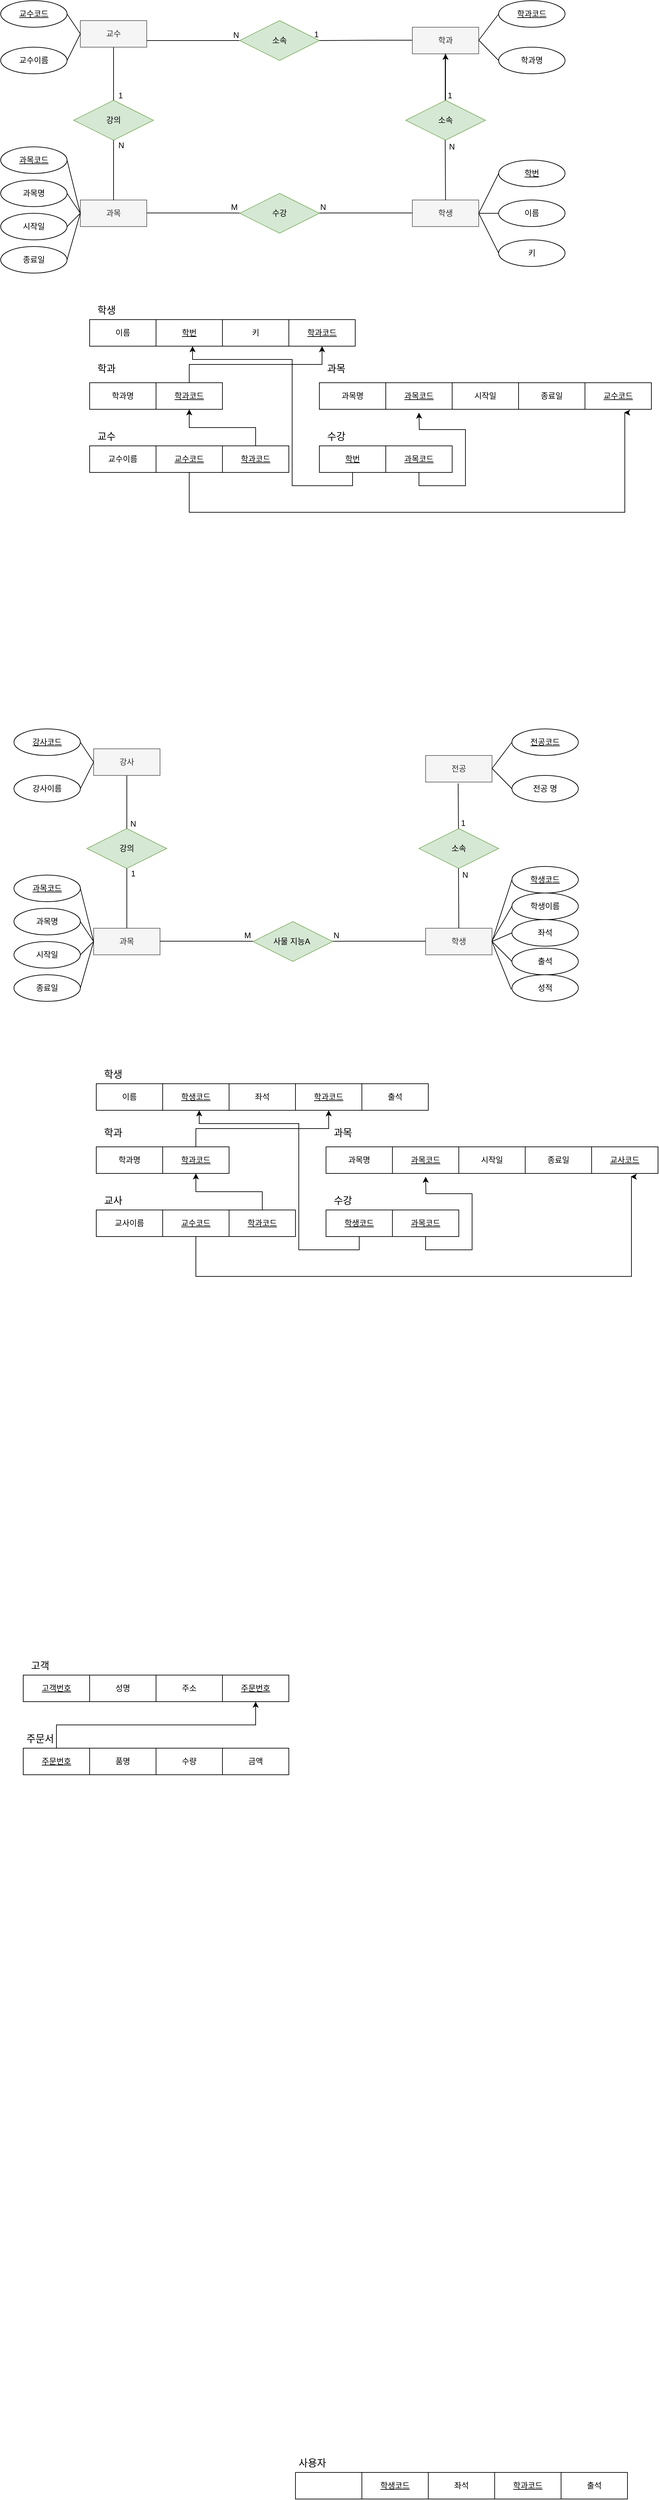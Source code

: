 <mxfile version="21.6.2" type="github">
  <diagram name="페이지-1" id="Q9GPWtl4dz6Prq9a7Tfs">
    <mxGraphModel dx="1434" dy="1951" grid="1" gridSize="10" guides="1" tooltips="1" connect="1" arrows="1" fold="1" page="1" pageScale="1" pageWidth="827" pageHeight="1169" math="0" shadow="0">
      <root>
        <mxCell id="0" />
        <mxCell id="1" parent="0" />
        <mxCell id="AGyuReAx4IVv6xOUwFAU-2" value="과목" style="whiteSpace=wrap;html=1;align=center;fillColor=#f5f5f5;fontColor=#333333;strokeColor=#666666;" parent="1" vertex="1">
          <mxGeometry x="181" y="270" width="100" height="40" as="geometry" />
        </mxCell>
        <mxCell id="AGyuReAx4IVv6xOUwFAU-4" value="학생" style="whiteSpace=wrap;html=1;align=center;fillColor=#f5f5f5;fontColor=#333333;strokeColor=#666666;" parent="1" vertex="1">
          <mxGeometry x="681" y="270" width="100" height="40" as="geometry" />
        </mxCell>
        <mxCell id="ryIB05gUjZDWtRrVTaDK-16" value="" style="endArrow=none;html=1;rounded=0;" parent="1" source="AGyuReAx4IVv6xOUwFAU-3" edge="1">
          <mxGeometry relative="1" as="geometry">
            <mxPoint x="401" y="289.5" as="sourcePoint" />
            <mxPoint x="561" y="289.5" as="targetPoint" />
          </mxGeometry>
        </mxCell>
        <mxCell id="ryIB05gUjZDWtRrVTaDK-18" value="N" style="resizable=0;html=1;whiteSpace=wrap;align=right;verticalAlign=bottom;" parent="ryIB05gUjZDWtRrVTaDK-16" connectable="0" vertex="1">
          <mxGeometry x="1" relative="1" as="geometry">
            <mxPoint x="-8" as="offset" />
          </mxGeometry>
        </mxCell>
        <mxCell id="ryIB05gUjZDWtRrVTaDK-19" value="" style="endArrow=none;html=1;rounded=0;" parent="1" target="AGyuReAx4IVv6xOUwFAU-3" edge="1">
          <mxGeometry relative="1" as="geometry">
            <mxPoint x="401" y="289.5" as="sourcePoint" />
            <mxPoint x="561" y="289.5" as="targetPoint" />
          </mxGeometry>
        </mxCell>
        <mxCell id="ryIB05gUjZDWtRrVTaDK-20" value="M" style="resizable=0;html=1;whiteSpace=wrap;align=left;verticalAlign=bottom;" parent="ryIB05gUjZDWtRrVTaDK-19" connectable="0" vertex="1">
          <mxGeometry x="-1" relative="1" as="geometry">
            <mxPoint x="5" as="offset" />
          </mxGeometry>
        </mxCell>
        <mxCell id="AGyuReAx4IVv6xOUwFAU-3" value="수강" style="shape=rhombus;perimeter=rhombusPerimeter;whiteSpace=wrap;html=1;align=center;fillColor=#d5e8d4;strokeColor=#82b366;" parent="1" vertex="1">
          <mxGeometry x="421" y="260" width="120" height="60" as="geometry" />
        </mxCell>
        <mxCell id="ryIB05gUjZDWtRrVTaDK-22" value="" style="endArrow=none;html=1;rounded=0;" parent="1" edge="1">
          <mxGeometry relative="1" as="geometry">
            <mxPoint x="561" y="289.5" as="sourcePoint" />
            <mxPoint x="681" y="289.5" as="targetPoint" />
          </mxGeometry>
        </mxCell>
        <mxCell id="ryIB05gUjZDWtRrVTaDK-23" value="" style="endArrow=none;html=1;rounded=0;" parent="1" edge="1">
          <mxGeometry relative="1" as="geometry">
            <mxPoint x="281" y="289.5" as="sourcePoint" />
            <mxPoint x="401" y="289.5" as="targetPoint" />
          </mxGeometry>
        </mxCell>
        <mxCell id="ryIB05gUjZDWtRrVTaDK-24" value="강의" style="shape=rhombus;perimeter=rhombusPerimeter;whiteSpace=wrap;html=1;align=center;fillColor=#d5e8d4;strokeColor=#82b366;" parent="1" vertex="1">
          <mxGeometry x="171" y="120" width="120" height="60" as="geometry" />
        </mxCell>
        <mxCell id="ryIB05gUjZDWtRrVTaDK-25" value="" style="endArrow=none;html=1;rounded=0;exitX=0.5;exitY=0;exitDx=0;exitDy=0;entryX=0.5;entryY=1;entryDx=0;entryDy=0;" parent="1" source="AGyuReAx4IVv6xOUwFAU-2" target="ryIB05gUjZDWtRrVTaDK-24" edge="1">
          <mxGeometry relative="1" as="geometry">
            <mxPoint x="230" y="270" as="sourcePoint" />
            <mxPoint x="231" y="190" as="targetPoint" />
          </mxGeometry>
        </mxCell>
        <mxCell id="ryIB05gUjZDWtRrVTaDK-26" value="N" style="resizable=0;html=1;whiteSpace=wrap;align=right;verticalAlign=bottom;" parent="ryIB05gUjZDWtRrVTaDK-25" connectable="0" vertex="1">
          <mxGeometry x="1" relative="1" as="geometry">
            <mxPoint x="17" y="16" as="offset" />
          </mxGeometry>
        </mxCell>
        <mxCell id="ryIB05gUjZDWtRrVTaDK-27" value="" style="endArrow=none;html=1;rounded=0;entryX=0.5;entryY=0;entryDx=0;entryDy=0;" parent="1" target="ryIB05gUjZDWtRrVTaDK-24" edge="1">
          <mxGeometry relative="1" as="geometry">
            <mxPoint x="231" y="40" as="sourcePoint" />
            <mxPoint x="230.5" y="108" as="targetPoint" />
          </mxGeometry>
        </mxCell>
        <mxCell id="ryIB05gUjZDWtRrVTaDK-28" value="1" style="resizable=0;html=1;whiteSpace=wrap;align=right;verticalAlign=bottom;" parent="ryIB05gUjZDWtRrVTaDK-27" connectable="0" vertex="1">
          <mxGeometry x="1" relative="1" as="geometry">
            <mxPoint x="15" y="1" as="offset" />
          </mxGeometry>
        </mxCell>
        <mxCell id="ryIB05gUjZDWtRrVTaDK-29" value="교수" style="whiteSpace=wrap;html=1;align=center;fillColor=#f5f5f5;fontColor=#333333;strokeColor=#666666;" parent="1" vertex="1">
          <mxGeometry x="181" width="100" height="40" as="geometry" />
        </mxCell>
        <mxCell id="ryIB05gUjZDWtRrVTaDK-30" value="" style="endArrow=none;html=1;rounded=0;" parent="1" target="ryIB05gUjZDWtRrVTaDK-32" edge="1">
          <mxGeometry relative="1" as="geometry">
            <mxPoint x="281" y="30" as="sourcePoint" />
            <mxPoint x="411" y="30" as="targetPoint" />
          </mxGeometry>
        </mxCell>
        <mxCell id="ryIB05gUjZDWtRrVTaDK-31" value="N" style="resizable=0;html=1;whiteSpace=wrap;align=right;verticalAlign=bottom;" parent="ryIB05gUjZDWtRrVTaDK-30" connectable="0" vertex="1">
          <mxGeometry x="1" relative="1" as="geometry" />
        </mxCell>
        <mxCell id="ryIB05gUjZDWtRrVTaDK-32" value="소속" style="shape=rhombus;perimeter=rhombusPerimeter;whiteSpace=wrap;html=1;align=center;fillColor=#d5e8d4;strokeColor=#82b366;" parent="1" vertex="1">
          <mxGeometry x="421" width="120" height="60" as="geometry" />
        </mxCell>
        <mxCell id="ryIB05gUjZDWtRrVTaDK-33" value="" style="endArrow=none;html=1;rounded=0;entryX=1;entryY=0.5;entryDx=0;entryDy=0;" parent="1" target="ryIB05gUjZDWtRrVTaDK-32" edge="1">
          <mxGeometry relative="1" as="geometry">
            <mxPoint x="681" y="29.5" as="sourcePoint" />
            <mxPoint x="551" y="29.5" as="targetPoint" />
            <Array as="points">
              <mxPoint x="621" y="29.5" />
            </Array>
          </mxGeometry>
        </mxCell>
        <mxCell id="ryIB05gUjZDWtRrVTaDK-34" value="1" style="resizable=0;html=1;whiteSpace=wrap;align=right;verticalAlign=bottom;" parent="ryIB05gUjZDWtRrVTaDK-33" connectable="0" vertex="1">
          <mxGeometry x="1" relative="1" as="geometry" />
        </mxCell>
        <mxCell id="ryIB05gUjZDWtRrVTaDK-35" value="학과" style="whiteSpace=wrap;html=1;align=center;fillColor=#f5f5f5;fontColor=#333333;strokeColor=#666666;" parent="1" vertex="1">
          <mxGeometry x="681" y="10" width="100" height="40" as="geometry" />
        </mxCell>
        <mxCell id="ryIB05gUjZDWtRrVTaDK-77" value="" style="edgeStyle=orthogonalEdgeStyle;rounded=0;orthogonalLoop=1;jettySize=auto;html=1;" parent="1" source="ryIB05gUjZDWtRrVTaDK-36" target="ryIB05gUjZDWtRrVTaDK-35" edge="1">
          <mxGeometry relative="1" as="geometry" />
        </mxCell>
        <mxCell id="ryIB05gUjZDWtRrVTaDK-36" value="소속" style="shape=rhombus;perimeter=rhombusPerimeter;whiteSpace=wrap;html=1;align=center;fillColor=#d5e8d4;strokeColor=#82b366;" parent="1" vertex="1">
          <mxGeometry x="671" y="120" width="120" height="60" as="geometry" />
        </mxCell>
        <mxCell id="ryIB05gUjZDWtRrVTaDK-37" value="" style="endArrow=none;html=1;rounded=0;" parent="1" edge="1">
          <mxGeometry relative="1" as="geometry">
            <mxPoint x="731" y="270" as="sourcePoint" />
            <mxPoint x="730.5" y="180" as="targetPoint" />
          </mxGeometry>
        </mxCell>
        <mxCell id="ryIB05gUjZDWtRrVTaDK-38" value="N" style="resizable=0;html=1;whiteSpace=wrap;align=right;verticalAlign=bottom;" parent="ryIB05gUjZDWtRrVTaDK-37" connectable="0" vertex="1">
          <mxGeometry x="1" relative="1" as="geometry">
            <mxPoint x="16" y="18" as="offset" />
          </mxGeometry>
        </mxCell>
        <mxCell id="ryIB05gUjZDWtRrVTaDK-42" value="" style="endArrow=none;html=1;rounded=0;" parent="1" edge="1">
          <mxGeometry relative="1" as="geometry">
            <mxPoint x="730.5" y="50" as="sourcePoint" />
            <mxPoint x="730.5" y="120" as="targetPoint" />
          </mxGeometry>
        </mxCell>
        <mxCell id="ryIB05gUjZDWtRrVTaDK-43" value="1" style="resizable=0;html=1;whiteSpace=wrap;align=right;verticalAlign=bottom;" parent="ryIB05gUjZDWtRrVTaDK-42" connectable="0" vertex="1">
          <mxGeometry x="1" relative="1" as="geometry">
            <mxPoint x="12" y="1" as="offset" />
          </mxGeometry>
        </mxCell>
        <mxCell id="ryIB05gUjZDWtRrVTaDK-44" value="교수코드" style="ellipse;whiteSpace=wrap;html=1;align=center;fontStyle=4;" parent="1" vertex="1">
          <mxGeometry x="61" y="-30" width="100" height="40" as="geometry" />
        </mxCell>
        <mxCell id="ryIB05gUjZDWtRrVTaDK-45" value="교수이름" style="ellipse;whiteSpace=wrap;html=1;align=center;" parent="1" vertex="1">
          <mxGeometry x="61" y="40" width="100" height="40" as="geometry" />
        </mxCell>
        <mxCell id="ryIB05gUjZDWtRrVTaDK-48" value="" style="endArrow=none;html=1;rounded=0;entryX=0;entryY=0.5;entryDx=0;entryDy=0;" parent="1" target="ryIB05gUjZDWtRrVTaDK-29" edge="1">
          <mxGeometry relative="1" as="geometry">
            <mxPoint x="161" y="60" as="sourcePoint" />
            <mxPoint x="321" y="60" as="targetPoint" />
          </mxGeometry>
        </mxCell>
        <mxCell id="ryIB05gUjZDWtRrVTaDK-49" value="" style="endArrow=none;html=1;rounded=0;entryX=0;entryY=0.5;entryDx=0;entryDy=0;exitX=1;exitY=0.5;exitDx=0;exitDy=0;" parent="1" source="ryIB05gUjZDWtRrVTaDK-44" target="ryIB05gUjZDWtRrVTaDK-29" edge="1">
          <mxGeometry relative="1" as="geometry">
            <mxPoint x="161" y="10" as="sourcePoint" />
            <mxPoint x="321" y="10" as="targetPoint" />
          </mxGeometry>
        </mxCell>
        <mxCell id="ryIB05gUjZDWtRrVTaDK-50" value="과목코드" style="ellipse;whiteSpace=wrap;html=1;align=center;fontStyle=4;" parent="1" vertex="1">
          <mxGeometry x="61" y="190" width="100" height="40" as="geometry" />
        </mxCell>
        <mxCell id="ryIB05gUjZDWtRrVTaDK-53" value="과목명" style="ellipse;whiteSpace=wrap;html=1;align=center;" parent="1" vertex="1">
          <mxGeometry x="61" y="240" width="100" height="40" as="geometry" />
        </mxCell>
        <mxCell id="ryIB05gUjZDWtRrVTaDK-56" value="종료일" style="ellipse;whiteSpace=wrap;html=1;align=center;" parent="1" vertex="1">
          <mxGeometry x="61" y="340" width="100" height="40" as="geometry" />
        </mxCell>
        <mxCell id="ryIB05gUjZDWtRrVTaDK-57" value="시작일" style="ellipse;whiteSpace=wrap;html=1;align=center;" parent="1" vertex="1">
          <mxGeometry x="61" y="290" width="100" height="40" as="geometry" />
        </mxCell>
        <mxCell id="ryIB05gUjZDWtRrVTaDK-67" value="" style="endArrow=none;html=1;rounded=0;exitX=1;exitY=0.5;exitDx=0;exitDy=0;" parent="1" source="ryIB05gUjZDWtRrVTaDK-50" edge="1">
          <mxGeometry relative="1" as="geometry">
            <mxPoint x="161" y="290" as="sourcePoint" />
            <mxPoint x="181" y="290" as="targetPoint" />
          </mxGeometry>
        </mxCell>
        <mxCell id="ryIB05gUjZDWtRrVTaDK-68" value="" style="endArrow=none;html=1;rounded=0;entryX=0;entryY=0.5;entryDx=0;entryDy=0;exitX=1;exitY=0.5;exitDx=0;exitDy=0;" parent="1" source="ryIB05gUjZDWtRrVTaDK-53" target="AGyuReAx4IVv6xOUwFAU-2" edge="1">
          <mxGeometry relative="1" as="geometry">
            <mxPoint x="161" y="350" as="sourcePoint" />
            <mxPoint x="321" y="350" as="targetPoint" />
            <Array as="points" />
          </mxGeometry>
        </mxCell>
        <mxCell id="ryIB05gUjZDWtRrVTaDK-69" value="" style="endArrow=none;html=1;rounded=0;exitX=1;exitY=0.5;exitDx=0;exitDy=0;" parent="1" source="ryIB05gUjZDWtRrVTaDK-57" edge="1">
          <mxGeometry relative="1" as="geometry">
            <mxPoint x="161" y="404.75" as="sourcePoint" />
            <mxPoint x="181" y="290" as="targetPoint" />
          </mxGeometry>
        </mxCell>
        <mxCell id="ryIB05gUjZDWtRrVTaDK-70" value="" style="endArrow=none;html=1;rounded=0;entryX=0;entryY=0.5;entryDx=0;entryDy=0;exitX=1;exitY=0.5;exitDx=0;exitDy=0;" parent="1" source="ryIB05gUjZDWtRrVTaDK-56" target="AGyuReAx4IVv6xOUwFAU-2" edge="1">
          <mxGeometry relative="1" as="geometry">
            <mxPoint x="171" y="440" as="sourcePoint" />
            <mxPoint x="331" y="440" as="targetPoint" />
          </mxGeometry>
        </mxCell>
        <mxCell id="ryIB05gUjZDWtRrVTaDK-78" value="학과명" style="ellipse;whiteSpace=wrap;html=1;align=center;" parent="1" vertex="1">
          <mxGeometry x="811" y="40" width="100" height="40" as="geometry" />
        </mxCell>
        <mxCell id="ryIB05gUjZDWtRrVTaDK-79" value="학번" style="ellipse;whiteSpace=wrap;html=1;align=center;fontStyle=4;" parent="1" vertex="1">
          <mxGeometry x="811" y="210" width="100" height="40" as="geometry" />
        </mxCell>
        <mxCell id="ryIB05gUjZDWtRrVTaDK-80" value="학과코드" style="ellipse;whiteSpace=wrap;html=1;align=center;fontStyle=4;" parent="1" vertex="1">
          <mxGeometry x="811" y="-30" width="100" height="40" as="geometry" />
        </mxCell>
        <mxCell id="ryIB05gUjZDWtRrVTaDK-81" value="" style="endArrow=none;html=1;rounded=0;entryX=0;entryY=0.5;entryDx=0;entryDy=0;" parent="1" target="ryIB05gUjZDWtRrVTaDK-80" edge="1">
          <mxGeometry relative="1" as="geometry">
            <mxPoint x="781" y="29.5" as="sourcePoint" />
            <mxPoint x="941" y="29.5" as="targetPoint" />
          </mxGeometry>
        </mxCell>
        <mxCell id="ryIB05gUjZDWtRrVTaDK-82" value="" style="endArrow=none;html=1;rounded=0;entryX=0;entryY=0.5;entryDx=0;entryDy=0;" parent="1" target="ryIB05gUjZDWtRrVTaDK-78" edge="1">
          <mxGeometry relative="1" as="geometry">
            <mxPoint x="781" y="29.5" as="sourcePoint" />
            <mxPoint x="941" y="29.5" as="targetPoint" />
          </mxGeometry>
        </mxCell>
        <mxCell id="ryIB05gUjZDWtRrVTaDK-83" value="이름" style="ellipse;whiteSpace=wrap;html=1;align=center;" parent="1" vertex="1">
          <mxGeometry x="811" y="270" width="100" height="40" as="geometry" />
        </mxCell>
        <mxCell id="ryIB05gUjZDWtRrVTaDK-85" value="키" style="ellipse;whiteSpace=wrap;html=1;align=center;" parent="1" vertex="1">
          <mxGeometry x="811" y="330" width="100" height="40" as="geometry" />
        </mxCell>
        <mxCell id="ryIB05gUjZDWtRrVTaDK-86" value="" style="endArrow=none;html=1;rounded=0;entryX=0;entryY=0.5;entryDx=0;entryDy=0;" parent="1" target="ryIB05gUjZDWtRrVTaDK-79" edge="1">
          <mxGeometry relative="1" as="geometry">
            <mxPoint x="781" y="290" as="sourcePoint" />
            <mxPoint x="941" y="290" as="targetPoint" />
          </mxGeometry>
        </mxCell>
        <mxCell id="ryIB05gUjZDWtRrVTaDK-87" value="" style="endArrow=none;html=1;rounded=0;" parent="1" edge="1">
          <mxGeometry relative="1" as="geometry">
            <mxPoint x="781" y="290" as="sourcePoint" />
            <mxPoint x="811" y="290" as="targetPoint" />
          </mxGeometry>
        </mxCell>
        <mxCell id="ryIB05gUjZDWtRrVTaDK-88" value="" style="endArrow=none;html=1;rounded=0;entryX=0;entryY=0.5;entryDx=0;entryDy=0;" parent="1" target="ryIB05gUjZDWtRrVTaDK-85" edge="1">
          <mxGeometry relative="1" as="geometry">
            <mxPoint x="781" y="290" as="sourcePoint" />
            <mxPoint x="941" y="290" as="targetPoint" />
          </mxGeometry>
        </mxCell>
        <mxCell id="ryIB05gUjZDWtRrVTaDK-106" value="이름" style="whiteSpace=wrap;html=1;align=center;" parent="1" vertex="1">
          <mxGeometry x="195" y="450" width="100" height="40" as="geometry" />
        </mxCell>
        <mxCell id="ryIB05gUjZDWtRrVTaDK-107" value="&lt;u&gt;학번&lt;/u&gt;" style="whiteSpace=wrap;html=1;align=center;" parent="1" vertex="1">
          <mxGeometry x="295" y="450" width="100" height="40" as="geometry" />
        </mxCell>
        <mxCell id="ryIB05gUjZDWtRrVTaDK-108" value="키" style="whiteSpace=wrap;html=1;align=center;" parent="1" vertex="1">
          <mxGeometry x="395" y="450" width="100" height="40" as="geometry" />
        </mxCell>
        <mxCell id="ryIB05gUjZDWtRrVTaDK-109" value="&lt;font style=&quot;font-size: 15px;&quot;&gt;학생&lt;/font&gt;" style="text;html=1;align=center;verticalAlign=middle;resizable=0;points=[];autosize=1;strokeColor=none;fillColor=none;" parent="1" vertex="1">
          <mxGeometry x="195" y="420" width="50" height="30" as="geometry" />
        </mxCell>
        <mxCell id="ryIB05gUjZDWtRrVTaDK-111" value="학과명" style="whiteSpace=wrap;html=1;align=center;" parent="1" vertex="1">
          <mxGeometry x="195" y="545" width="100" height="40" as="geometry" />
        </mxCell>
        <mxCell id="ryIB05gUjZDWtRrVTaDK-146" style="edgeStyle=orthogonalEdgeStyle;rounded=0;orthogonalLoop=1;jettySize=auto;html=1;exitX=0.5;exitY=0;exitDx=0;exitDy=0;entryX=0.5;entryY=1;entryDx=0;entryDy=0;" parent="1" source="ryIB05gUjZDWtRrVTaDK-112" target="ryIB05gUjZDWtRrVTaDK-131" edge="1">
          <mxGeometry relative="1" as="geometry" />
        </mxCell>
        <mxCell id="ryIB05gUjZDWtRrVTaDK-112" value="&lt;u&gt;학과코드&lt;/u&gt;" style="whiteSpace=wrap;html=1;align=center;" parent="1" vertex="1">
          <mxGeometry x="295" y="545" width="100" height="40" as="geometry" />
        </mxCell>
        <mxCell id="ryIB05gUjZDWtRrVTaDK-114" value="과목명" style="whiteSpace=wrap;html=1;align=center;" parent="1" vertex="1">
          <mxGeometry x="541" y="545" width="100" height="40" as="geometry" />
        </mxCell>
        <mxCell id="ryIB05gUjZDWtRrVTaDK-115" value="&lt;u&gt;과목코드&lt;/u&gt;" style="whiteSpace=wrap;html=1;align=center;" parent="1" vertex="1">
          <mxGeometry x="641" y="545" width="100" height="40" as="geometry" />
        </mxCell>
        <mxCell id="ryIB05gUjZDWtRrVTaDK-116" value="시작일" style="whiteSpace=wrap;html=1;align=center;" parent="1" vertex="1">
          <mxGeometry x="741" y="545" width="100" height="40" as="geometry" />
        </mxCell>
        <mxCell id="ryIB05gUjZDWtRrVTaDK-117" value="종료일" style="whiteSpace=wrap;html=1;align=center;" parent="1" vertex="1">
          <mxGeometry x="841" y="545" width="100" height="40" as="geometry" />
        </mxCell>
        <mxCell id="ryIB05gUjZDWtRrVTaDK-118" value="&lt;font style=&quot;font-size: 15px;&quot;&gt;학과&lt;/font&gt;" style="text;html=1;align=center;verticalAlign=middle;resizable=0;points=[];autosize=1;strokeColor=none;fillColor=none;" parent="1" vertex="1">
          <mxGeometry x="195" y="508" width="50" height="30" as="geometry" />
        </mxCell>
        <mxCell id="ryIB05gUjZDWtRrVTaDK-119" value="&lt;font style=&quot;font-size: 15px;&quot;&gt;과목&lt;/font&gt;" style="text;html=1;align=center;verticalAlign=middle;resizable=0;points=[];autosize=1;strokeColor=none;fillColor=none;" parent="1" vertex="1">
          <mxGeometry x="541" y="508" width="50" height="30" as="geometry" />
        </mxCell>
        <mxCell id="ryIB05gUjZDWtRrVTaDK-120" value="교수이름" style="whiteSpace=wrap;html=1;align=center;" parent="1" vertex="1">
          <mxGeometry x="195" y="640" width="100" height="40" as="geometry" />
        </mxCell>
        <mxCell id="ryIB05gUjZDWtRrVTaDK-151" style="edgeStyle=orthogonalEdgeStyle;rounded=0;orthogonalLoop=1;jettySize=auto;html=1;exitX=0.5;exitY=1;exitDx=0;exitDy=0;" parent="1" source="ryIB05gUjZDWtRrVTaDK-121" edge="1">
          <mxGeometry relative="1" as="geometry">
            <mxPoint x="1000" y="590" as="targetPoint" />
            <Array as="points">
              <mxPoint x="345" y="740" />
              <mxPoint x="1001" y="740" />
            </Array>
          </mxGeometry>
        </mxCell>
        <mxCell id="ryIB05gUjZDWtRrVTaDK-121" value="&lt;u&gt;교수코드&lt;/u&gt;" style="whiteSpace=wrap;html=1;align=center;" parent="1" vertex="1">
          <mxGeometry x="295" y="640" width="100" height="40" as="geometry" />
        </mxCell>
        <mxCell id="ryIB05gUjZDWtRrVTaDK-122" value="&lt;font style=&quot;font-size: 15px;&quot;&gt;교수&lt;/font&gt;" style="text;html=1;align=center;verticalAlign=middle;resizable=0;points=[];autosize=1;strokeColor=none;fillColor=none;" parent="1" vertex="1">
          <mxGeometry x="195" y="610" width="50" height="30" as="geometry" />
        </mxCell>
        <mxCell id="ryIB05gUjZDWtRrVTaDK-152" style="edgeStyle=orthogonalEdgeStyle;rounded=0;orthogonalLoop=1;jettySize=auto;html=1;exitX=0.5;exitY=1;exitDx=0;exitDy=0;" parent="1" source="ryIB05gUjZDWtRrVTaDK-126" edge="1">
          <mxGeometry relative="1" as="geometry">
            <mxPoint x="350" y="490" as="targetPoint" />
            <Array as="points">
              <mxPoint x="591" y="700" />
              <mxPoint x="500" y="700" />
              <mxPoint x="500" y="510" />
              <mxPoint x="350" y="510" />
            </Array>
          </mxGeometry>
        </mxCell>
        <mxCell id="ryIB05gUjZDWtRrVTaDK-126" value="&lt;u&gt;학번&lt;/u&gt;" style="whiteSpace=wrap;html=1;align=center;" parent="1" vertex="1">
          <mxGeometry x="541" y="640" width="100" height="40" as="geometry" />
        </mxCell>
        <mxCell id="ryIB05gUjZDWtRrVTaDK-147" style="edgeStyle=orthogonalEdgeStyle;rounded=0;orthogonalLoop=1;jettySize=auto;html=1;exitX=0.5;exitY=1;exitDx=0;exitDy=0;" parent="1" source="ryIB05gUjZDWtRrVTaDK-127" edge="1">
          <mxGeometry relative="1" as="geometry">
            <mxPoint x="691" y="590" as="targetPoint" />
          </mxGeometry>
        </mxCell>
        <mxCell id="ryIB05gUjZDWtRrVTaDK-127" value="&lt;u&gt;과목코드&lt;/u&gt;" style="whiteSpace=wrap;html=1;align=center;" parent="1" vertex="1">
          <mxGeometry x="641" y="640" width="100" height="40" as="geometry" />
        </mxCell>
        <mxCell id="ryIB05gUjZDWtRrVTaDK-128" value="&lt;span style=&quot;font-size: 15px;&quot;&gt;수강&lt;/span&gt;" style="text;html=1;align=center;verticalAlign=middle;resizable=0;points=[];autosize=1;strokeColor=none;fillColor=none;" parent="1" vertex="1">
          <mxGeometry x="541" y="610" width="50" height="30" as="geometry" />
        </mxCell>
        <mxCell id="ryIB05gUjZDWtRrVTaDK-129" value="&lt;u&gt;교수코드&lt;/u&gt;" style="whiteSpace=wrap;html=1;align=center;" parent="1" vertex="1">
          <mxGeometry x="941" y="545" width="100" height="40" as="geometry" />
        </mxCell>
        <mxCell id="ryIB05gUjZDWtRrVTaDK-150" style="edgeStyle=orthogonalEdgeStyle;rounded=0;orthogonalLoop=1;jettySize=auto;html=1;exitX=0.5;exitY=0;exitDx=0;exitDy=0;entryX=0.5;entryY=1;entryDx=0;entryDy=0;" parent="1" source="ryIB05gUjZDWtRrVTaDK-130" target="ryIB05gUjZDWtRrVTaDK-112" edge="1">
          <mxGeometry relative="1" as="geometry" />
        </mxCell>
        <mxCell id="ryIB05gUjZDWtRrVTaDK-130" value="&lt;u&gt;학과코드&lt;/u&gt;" style="whiteSpace=wrap;html=1;align=center;" parent="1" vertex="1">
          <mxGeometry x="395" y="640" width="100" height="40" as="geometry" />
        </mxCell>
        <mxCell id="ryIB05gUjZDWtRrVTaDK-131" value="&lt;u&gt;학과코드&lt;/u&gt;" style="whiteSpace=wrap;html=1;align=center;" parent="1" vertex="1">
          <mxGeometry x="495" y="450" width="100" height="40" as="geometry" />
        </mxCell>
        <mxCell id="1ppySApteFcxsuwrAwtB-50" value="과목" style="whiteSpace=wrap;html=1;align=center;fillColor=#f5f5f5;fontColor=#333333;strokeColor=#666666;" parent="1" vertex="1">
          <mxGeometry x="201" y="1366" width="100" height="40" as="geometry" />
        </mxCell>
        <mxCell id="1ppySApteFcxsuwrAwtB-51" value="학생" style="whiteSpace=wrap;html=1;align=center;fillColor=#f5f5f5;fontColor=#333333;strokeColor=#666666;" parent="1" vertex="1">
          <mxGeometry x="701" y="1366" width="100" height="40" as="geometry" />
        </mxCell>
        <mxCell id="1ppySApteFcxsuwrAwtB-52" value="" style="endArrow=none;html=1;rounded=0;" parent="1" source="1ppySApteFcxsuwrAwtB-56" edge="1">
          <mxGeometry relative="1" as="geometry">
            <mxPoint x="421" y="1385.5" as="sourcePoint" />
            <mxPoint x="581" y="1385.5" as="targetPoint" />
          </mxGeometry>
        </mxCell>
        <mxCell id="1ppySApteFcxsuwrAwtB-53" value="N" style="resizable=0;html=1;whiteSpace=wrap;align=right;verticalAlign=bottom;" parent="1ppySApteFcxsuwrAwtB-52" connectable="0" vertex="1">
          <mxGeometry x="1" relative="1" as="geometry">
            <mxPoint x="-8" as="offset" />
          </mxGeometry>
        </mxCell>
        <mxCell id="1ppySApteFcxsuwrAwtB-54" value="" style="endArrow=none;html=1;rounded=0;" parent="1" target="1ppySApteFcxsuwrAwtB-56" edge="1">
          <mxGeometry relative="1" as="geometry">
            <mxPoint x="421" y="1385.5" as="sourcePoint" />
            <mxPoint x="581" y="1385.5" as="targetPoint" />
          </mxGeometry>
        </mxCell>
        <mxCell id="1ppySApteFcxsuwrAwtB-55" value="M" style="resizable=0;html=1;whiteSpace=wrap;align=left;verticalAlign=bottom;" parent="1ppySApteFcxsuwrAwtB-54" connectable="0" vertex="1">
          <mxGeometry x="-1" relative="1" as="geometry">
            <mxPoint x="5" as="offset" />
          </mxGeometry>
        </mxCell>
        <mxCell id="1ppySApteFcxsuwrAwtB-56" value="사물 지능A&amp;nbsp;" style="shape=rhombus;perimeter=rhombusPerimeter;whiteSpace=wrap;html=1;align=center;fillColor=#d5e8d4;strokeColor=#82b366;" parent="1" vertex="1">
          <mxGeometry x="441" y="1356" width="120" height="60" as="geometry" />
        </mxCell>
        <mxCell id="1ppySApteFcxsuwrAwtB-57" value="" style="endArrow=none;html=1;rounded=0;" parent="1" edge="1">
          <mxGeometry relative="1" as="geometry">
            <mxPoint x="581" y="1385.5" as="sourcePoint" />
            <mxPoint x="701" y="1385.5" as="targetPoint" />
          </mxGeometry>
        </mxCell>
        <mxCell id="1ppySApteFcxsuwrAwtB-58" value="" style="endArrow=none;html=1;rounded=0;" parent="1" edge="1">
          <mxGeometry relative="1" as="geometry">
            <mxPoint x="301" y="1385.5" as="sourcePoint" />
            <mxPoint x="421" y="1385.5" as="targetPoint" />
          </mxGeometry>
        </mxCell>
        <mxCell id="1ppySApteFcxsuwrAwtB-59" value="강의" style="shape=rhombus;perimeter=rhombusPerimeter;whiteSpace=wrap;html=1;align=center;fillColor=#d5e8d4;strokeColor=#82b366;" parent="1" vertex="1">
          <mxGeometry x="191" y="1216" width="120" height="60" as="geometry" />
        </mxCell>
        <mxCell id="1ppySApteFcxsuwrAwtB-60" value="" style="endArrow=none;html=1;rounded=0;exitX=0.5;exitY=0;exitDx=0;exitDy=0;entryX=0.5;entryY=1;entryDx=0;entryDy=0;" parent="1" source="1ppySApteFcxsuwrAwtB-50" target="1ppySApteFcxsuwrAwtB-59" edge="1">
          <mxGeometry relative="1" as="geometry">
            <mxPoint x="250" y="1366" as="sourcePoint" />
            <mxPoint x="251" y="1286" as="targetPoint" />
          </mxGeometry>
        </mxCell>
        <mxCell id="1ppySApteFcxsuwrAwtB-61" value="1" style="resizable=0;html=1;whiteSpace=wrap;align=right;verticalAlign=bottom;" parent="1ppySApteFcxsuwrAwtB-60" connectable="0" vertex="1">
          <mxGeometry x="1" relative="1" as="geometry">
            <mxPoint x="14" y="16" as="offset" />
          </mxGeometry>
        </mxCell>
        <mxCell id="1ppySApteFcxsuwrAwtB-62" value="" style="endArrow=none;html=1;rounded=0;entryX=0.5;entryY=0;entryDx=0;entryDy=0;" parent="1" target="1ppySApteFcxsuwrAwtB-59" edge="1">
          <mxGeometry relative="1" as="geometry">
            <mxPoint x="251" y="1136" as="sourcePoint" />
            <mxPoint x="250.5" y="1204" as="targetPoint" />
          </mxGeometry>
        </mxCell>
        <mxCell id="1ppySApteFcxsuwrAwtB-63" value="N" style="resizable=0;html=1;whiteSpace=wrap;align=right;verticalAlign=bottom;" parent="1ppySApteFcxsuwrAwtB-62" connectable="0" vertex="1">
          <mxGeometry x="1" relative="1" as="geometry">
            <mxPoint x="15" y="1" as="offset" />
          </mxGeometry>
        </mxCell>
        <mxCell id="1ppySApteFcxsuwrAwtB-64" value="강사" style="whiteSpace=wrap;html=1;align=center;fillColor=#f5f5f5;fontColor=#333333;strokeColor=#666666;" parent="1" vertex="1">
          <mxGeometry x="201" y="1096" width="100" height="40" as="geometry" />
        </mxCell>
        <mxCell id="1ppySApteFcxsuwrAwtB-70" value="전공" style="whiteSpace=wrap;html=1;align=center;fillColor=#f5f5f5;fontColor=#333333;strokeColor=#666666;" parent="1" vertex="1">
          <mxGeometry x="701" y="1106" width="100" height="40" as="geometry" />
        </mxCell>
        <mxCell id="1ppySApteFcxsuwrAwtB-72" value="소속" style="shape=rhombus;perimeter=rhombusPerimeter;whiteSpace=wrap;html=1;align=center;fillColor=#d5e8d4;strokeColor=#82b366;" parent="1" vertex="1">
          <mxGeometry x="691" y="1216" width="120" height="60" as="geometry" />
        </mxCell>
        <mxCell id="1ppySApteFcxsuwrAwtB-73" value="" style="endArrow=none;html=1;rounded=0;" parent="1" edge="1">
          <mxGeometry relative="1" as="geometry">
            <mxPoint x="751" y="1366" as="sourcePoint" />
            <mxPoint x="750.5" y="1276" as="targetPoint" />
          </mxGeometry>
        </mxCell>
        <mxCell id="1ppySApteFcxsuwrAwtB-74" value="N" style="resizable=0;html=1;whiteSpace=wrap;align=right;verticalAlign=bottom;" parent="1ppySApteFcxsuwrAwtB-73" connectable="0" vertex="1">
          <mxGeometry x="1" relative="1" as="geometry">
            <mxPoint x="16" y="18" as="offset" />
          </mxGeometry>
        </mxCell>
        <mxCell id="1ppySApteFcxsuwrAwtB-75" value="" style="endArrow=none;html=1;rounded=0;" parent="1" edge="1">
          <mxGeometry relative="1" as="geometry">
            <mxPoint x="750" y="1148" as="sourcePoint" />
            <mxPoint x="750.5" y="1216" as="targetPoint" />
          </mxGeometry>
        </mxCell>
        <mxCell id="1ppySApteFcxsuwrAwtB-76" value="1" style="resizable=0;html=1;whiteSpace=wrap;align=right;verticalAlign=bottom;" parent="1ppySApteFcxsuwrAwtB-75" connectable="0" vertex="1">
          <mxGeometry x="1" relative="1" as="geometry">
            <mxPoint x="12" y="1" as="offset" />
          </mxGeometry>
        </mxCell>
        <mxCell id="1ppySApteFcxsuwrAwtB-77" value="강사코드" style="ellipse;whiteSpace=wrap;html=1;align=center;fontStyle=4;" parent="1" vertex="1">
          <mxGeometry x="81" y="1066" width="100" height="40" as="geometry" />
        </mxCell>
        <mxCell id="1ppySApteFcxsuwrAwtB-78" value="강사이름" style="ellipse;whiteSpace=wrap;html=1;align=center;" parent="1" vertex="1">
          <mxGeometry x="81" y="1136" width="100" height="40" as="geometry" />
        </mxCell>
        <mxCell id="1ppySApteFcxsuwrAwtB-79" value="" style="endArrow=none;html=1;rounded=0;entryX=0;entryY=0.5;entryDx=0;entryDy=0;" parent="1" target="1ppySApteFcxsuwrAwtB-64" edge="1">
          <mxGeometry relative="1" as="geometry">
            <mxPoint x="181" y="1156" as="sourcePoint" />
            <mxPoint x="341" y="1156" as="targetPoint" />
          </mxGeometry>
        </mxCell>
        <mxCell id="1ppySApteFcxsuwrAwtB-80" value="" style="endArrow=none;html=1;rounded=0;entryX=0;entryY=0.5;entryDx=0;entryDy=0;exitX=1;exitY=0.5;exitDx=0;exitDy=0;" parent="1" source="1ppySApteFcxsuwrAwtB-77" target="1ppySApteFcxsuwrAwtB-64" edge="1">
          <mxGeometry relative="1" as="geometry">
            <mxPoint x="181" y="1106" as="sourcePoint" />
            <mxPoint x="341" y="1106" as="targetPoint" />
          </mxGeometry>
        </mxCell>
        <mxCell id="1ppySApteFcxsuwrAwtB-81" value="과목코드" style="ellipse;whiteSpace=wrap;html=1;align=center;fontStyle=4;" parent="1" vertex="1">
          <mxGeometry x="81" y="1286" width="100" height="40" as="geometry" />
        </mxCell>
        <mxCell id="1ppySApteFcxsuwrAwtB-82" value="과목명" style="ellipse;whiteSpace=wrap;html=1;align=center;" parent="1" vertex="1">
          <mxGeometry x="81" y="1336" width="100" height="40" as="geometry" />
        </mxCell>
        <mxCell id="1ppySApteFcxsuwrAwtB-83" value="종료일" style="ellipse;whiteSpace=wrap;html=1;align=center;" parent="1" vertex="1">
          <mxGeometry x="81" y="1436" width="100" height="40" as="geometry" />
        </mxCell>
        <mxCell id="1ppySApteFcxsuwrAwtB-84" value="시작일" style="ellipse;whiteSpace=wrap;html=1;align=center;" parent="1" vertex="1">
          <mxGeometry x="81" y="1386" width="100" height="40" as="geometry" />
        </mxCell>
        <mxCell id="1ppySApteFcxsuwrAwtB-85" value="" style="endArrow=none;html=1;rounded=0;exitX=1;exitY=0.5;exitDx=0;exitDy=0;" parent="1" source="1ppySApteFcxsuwrAwtB-81" edge="1">
          <mxGeometry relative="1" as="geometry">
            <mxPoint x="181" y="1386" as="sourcePoint" />
            <mxPoint x="201" y="1386" as="targetPoint" />
          </mxGeometry>
        </mxCell>
        <mxCell id="1ppySApteFcxsuwrAwtB-86" value="" style="endArrow=none;html=1;rounded=0;entryX=0;entryY=0.5;entryDx=0;entryDy=0;exitX=1;exitY=0.5;exitDx=0;exitDy=0;" parent="1" source="1ppySApteFcxsuwrAwtB-82" target="1ppySApteFcxsuwrAwtB-50" edge="1">
          <mxGeometry relative="1" as="geometry">
            <mxPoint x="181" y="1446" as="sourcePoint" />
            <mxPoint x="341" y="1446" as="targetPoint" />
            <Array as="points" />
          </mxGeometry>
        </mxCell>
        <mxCell id="1ppySApteFcxsuwrAwtB-87" value="" style="endArrow=none;html=1;rounded=0;exitX=1;exitY=0.5;exitDx=0;exitDy=0;" parent="1" source="1ppySApteFcxsuwrAwtB-84" edge="1">
          <mxGeometry relative="1" as="geometry">
            <mxPoint x="181" y="1500.75" as="sourcePoint" />
            <mxPoint x="201" y="1386" as="targetPoint" />
          </mxGeometry>
        </mxCell>
        <mxCell id="1ppySApteFcxsuwrAwtB-88" value="" style="endArrow=none;html=1;rounded=0;entryX=0;entryY=0.5;entryDx=0;entryDy=0;exitX=1;exitY=0.5;exitDx=0;exitDy=0;" parent="1" source="1ppySApteFcxsuwrAwtB-83" target="1ppySApteFcxsuwrAwtB-50" edge="1">
          <mxGeometry relative="1" as="geometry">
            <mxPoint x="191" y="1536" as="sourcePoint" />
            <mxPoint x="351" y="1536" as="targetPoint" />
          </mxGeometry>
        </mxCell>
        <mxCell id="1ppySApteFcxsuwrAwtB-89" value="전공 명" style="ellipse;whiteSpace=wrap;html=1;align=center;" parent="1" vertex="1">
          <mxGeometry x="831" y="1136" width="100" height="40" as="geometry" />
        </mxCell>
        <mxCell id="1ppySApteFcxsuwrAwtB-90" value="학생코드" style="ellipse;whiteSpace=wrap;html=1;align=center;fontStyle=4;" parent="1" vertex="1">
          <mxGeometry x="831" y="1273" width="100" height="40" as="geometry" />
        </mxCell>
        <mxCell id="1ppySApteFcxsuwrAwtB-91" value="전공코드" style="ellipse;whiteSpace=wrap;html=1;align=center;fontStyle=4;" parent="1" vertex="1">
          <mxGeometry x="831" y="1066" width="100" height="40" as="geometry" />
        </mxCell>
        <mxCell id="1ppySApteFcxsuwrAwtB-92" value="" style="endArrow=none;html=1;rounded=0;entryX=0;entryY=0.5;entryDx=0;entryDy=0;" parent="1" target="1ppySApteFcxsuwrAwtB-91" edge="1">
          <mxGeometry relative="1" as="geometry">
            <mxPoint x="801" y="1125.5" as="sourcePoint" />
            <mxPoint x="961" y="1125.5" as="targetPoint" />
          </mxGeometry>
        </mxCell>
        <mxCell id="1ppySApteFcxsuwrAwtB-93" value="" style="endArrow=none;html=1;rounded=0;entryX=0;entryY=0.5;entryDx=0;entryDy=0;" parent="1" target="1ppySApteFcxsuwrAwtB-89" edge="1">
          <mxGeometry relative="1" as="geometry">
            <mxPoint x="801" y="1125.5" as="sourcePoint" />
            <mxPoint x="961" y="1125.5" as="targetPoint" />
          </mxGeometry>
        </mxCell>
        <mxCell id="1ppySApteFcxsuwrAwtB-94" value="학생이름" style="ellipse;whiteSpace=wrap;html=1;align=center;" parent="1" vertex="1">
          <mxGeometry x="831" y="1313" width="100" height="40" as="geometry" />
        </mxCell>
        <mxCell id="1ppySApteFcxsuwrAwtB-95" value="좌석" style="ellipse;whiteSpace=wrap;html=1;align=center;" parent="1" vertex="1">
          <mxGeometry x="831" y="1353" width="100" height="40" as="geometry" />
        </mxCell>
        <mxCell id="1ppySApteFcxsuwrAwtB-96" value="" style="endArrow=none;html=1;rounded=0;entryX=0;entryY=0.5;entryDx=0;entryDy=0;" parent="1" target="1ppySApteFcxsuwrAwtB-90" edge="1">
          <mxGeometry relative="1" as="geometry">
            <mxPoint x="801" y="1386" as="sourcePoint" />
            <mxPoint x="961" y="1386" as="targetPoint" />
          </mxGeometry>
        </mxCell>
        <mxCell id="1ppySApteFcxsuwrAwtB-97" value="" style="endArrow=none;html=1;rounded=0;entryX=0;entryY=0.5;entryDx=0;entryDy=0;" parent="1" target="1ppySApteFcxsuwrAwtB-95" edge="1">
          <mxGeometry relative="1" as="geometry">
            <mxPoint x="801" y="1386" as="sourcePoint" />
            <mxPoint x="831" y="1386" as="targetPoint" />
          </mxGeometry>
        </mxCell>
        <mxCell id="1ppySApteFcxsuwrAwtB-101" value="" style="endArrow=none;html=1;rounded=0;entryX=0;entryY=0.5;entryDx=0;entryDy=0;" parent="1" target="1ppySApteFcxsuwrAwtB-94" edge="1">
          <mxGeometry relative="1" as="geometry">
            <mxPoint x="801" y="1385" as="sourcePoint" />
            <mxPoint x="961" y="1385" as="targetPoint" />
          </mxGeometry>
        </mxCell>
        <mxCell id="1ppySApteFcxsuwrAwtB-102" value="출석" style="ellipse;whiteSpace=wrap;html=1;align=center;" parent="1" vertex="1">
          <mxGeometry x="831" y="1396" width="100" height="40" as="geometry" />
        </mxCell>
        <mxCell id="1ppySApteFcxsuwrAwtB-103" value="성적" style="ellipse;whiteSpace=wrap;html=1;align=center;" parent="1" vertex="1">
          <mxGeometry x="831" y="1436" width="100" height="40" as="geometry" />
        </mxCell>
        <mxCell id="1ppySApteFcxsuwrAwtB-104" value="" style="endArrow=none;html=1;rounded=0;entryX=0;entryY=0.5;entryDx=0;entryDy=0;exitX=1;exitY=0.5;exitDx=0;exitDy=0;" parent="1" source="1ppySApteFcxsuwrAwtB-51" target="1ppySApteFcxsuwrAwtB-102" edge="1">
          <mxGeometry relative="1" as="geometry">
            <mxPoint x="811" y="1396" as="sourcePoint" />
            <mxPoint x="841" y="1383" as="targetPoint" />
          </mxGeometry>
        </mxCell>
        <mxCell id="1ppySApteFcxsuwrAwtB-105" value="" style="endArrow=none;html=1;rounded=0;exitX=1;exitY=0.5;exitDx=0;exitDy=0;" parent="1" source="1ppySApteFcxsuwrAwtB-51" edge="1">
          <mxGeometry relative="1" as="geometry">
            <mxPoint x="821" y="1406" as="sourcePoint" />
            <mxPoint x="830" y="1458" as="targetPoint" />
          </mxGeometry>
        </mxCell>
        <mxCell id="1ppySApteFcxsuwrAwtB-111" value="이름" style="whiteSpace=wrap;html=1;align=center;" parent="1" vertex="1">
          <mxGeometry x="205" y="1600" width="100" height="40" as="geometry" />
        </mxCell>
        <mxCell id="1ppySApteFcxsuwrAwtB-112" value="&lt;u&gt;학생코드&lt;/u&gt;" style="whiteSpace=wrap;html=1;align=center;" parent="1" vertex="1">
          <mxGeometry x="305" y="1600" width="100" height="40" as="geometry" />
        </mxCell>
        <mxCell id="1ppySApteFcxsuwrAwtB-113" value="좌석" style="whiteSpace=wrap;html=1;align=center;" parent="1" vertex="1">
          <mxGeometry x="405" y="1600" width="100" height="40" as="geometry" />
        </mxCell>
        <mxCell id="1ppySApteFcxsuwrAwtB-114" value="&lt;font style=&quot;font-size: 15px;&quot;&gt;학생&lt;/font&gt;" style="text;html=1;align=center;verticalAlign=middle;resizable=0;points=[];autosize=1;strokeColor=none;fillColor=none;" parent="1" vertex="1">
          <mxGeometry x="205" y="1570" width="50" height="30" as="geometry" />
        </mxCell>
        <mxCell id="1ppySApteFcxsuwrAwtB-115" value="학과명" style="whiteSpace=wrap;html=1;align=center;" parent="1" vertex="1">
          <mxGeometry x="205" y="1695" width="100" height="40" as="geometry" />
        </mxCell>
        <mxCell id="1ppySApteFcxsuwrAwtB-116" style="edgeStyle=orthogonalEdgeStyle;rounded=0;orthogonalLoop=1;jettySize=auto;html=1;exitX=0.5;exitY=0;exitDx=0;exitDy=0;entryX=0.5;entryY=1;entryDx=0;entryDy=0;" parent="1" source="1ppySApteFcxsuwrAwtB-117" target="1ppySApteFcxsuwrAwtB-136" edge="1">
          <mxGeometry relative="1" as="geometry" />
        </mxCell>
        <mxCell id="1ppySApteFcxsuwrAwtB-117" value="&lt;u&gt;학과코드&lt;/u&gt;" style="whiteSpace=wrap;html=1;align=center;" parent="1" vertex="1">
          <mxGeometry x="305" y="1695" width="100" height="40" as="geometry" />
        </mxCell>
        <mxCell id="1ppySApteFcxsuwrAwtB-118" value="과목명" style="whiteSpace=wrap;html=1;align=center;" parent="1" vertex="1">
          <mxGeometry x="551" y="1695" width="100" height="40" as="geometry" />
        </mxCell>
        <mxCell id="1ppySApteFcxsuwrAwtB-119" value="&lt;u&gt;과목코드&lt;/u&gt;" style="whiteSpace=wrap;html=1;align=center;" parent="1" vertex="1">
          <mxGeometry x="651" y="1695" width="100" height="40" as="geometry" />
        </mxCell>
        <mxCell id="1ppySApteFcxsuwrAwtB-120" value="시작일" style="whiteSpace=wrap;html=1;align=center;" parent="1" vertex="1">
          <mxGeometry x="751" y="1695" width="100" height="40" as="geometry" />
        </mxCell>
        <mxCell id="1ppySApteFcxsuwrAwtB-121" value="종료일" style="whiteSpace=wrap;html=1;align=center;" parent="1" vertex="1">
          <mxGeometry x="851" y="1695" width="100" height="40" as="geometry" />
        </mxCell>
        <mxCell id="1ppySApteFcxsuwrAwtB-122" value="&lt;font style=&quot;font-size: 15px;&quot;&gt;학과&lt;/font&gt;" style="text;html=1;align=center;verticalAlign=middle;resizable=0;points=[];autosize=1;strokeColor=none;fillColor=none;" parent="1" vertex="1">
          <mxGeometry x="205" y="1658" width="50" height="30" as="geometry" />
        </mxCell>
        <mxCell id="1ppySApteFcxsuwrAwtB-123" value="&lt;font style=&quot;font-size: 15px;&quot;&gt;과목&lt;/font&gt;" style="text;html=1;align=center;verticalAlign=middle;resizable=0;points=[];autosize=1;strokeColor=none;fillColor=none;" parent="1" vertex="1">
          <mxGeometry x="551" y="1658" width="50" height="30" as="geometry" />
        </mxCell>
        <mxCell id="1ppySApteFcxsuwrAwtB-124" value="교사이름" style="whiteSpace=wrap;html=1;align=center;" parent="1" vertex="1">
          <mxGeometry x="205" y="1790" width="100" height="40" as="geometry" />
        </mxCell>
        <mxCell id="1ppySApteFcxsuwrAwtB-125" style="edgeStyle=orthogonalEdgeStyle;rounded=0;orthogonalLoop=1;jettySize=auto;html=1;exitX=0.5;exitY=1;exitDx=0;exitDy=0;" parent="1" source="1ppySApteFcxsuwrAwtB-126" edge="1">
          <mxGeometry relative="1" as="geometry">
            <mxPoint x="1010" y="1740" as="targetPoint" />
            <Array as="points">
              <mxPoint x="355" y="1890" />
              <mxPoint x="1011" y="1890" />
            </Array>
          </mxGeometry>
        </mxCell>
        <mxCell id="1ppySApteFcxsuwrAwtB-126" value="&lt;u&gt;교수코드&lt;/u&gt;" style="whiteSpace=wrap;html=1;align=center;" parent="1" vertex="1">
          <mxGeometry x="305" y="1790" width="100" height="40" as="geometry" />
        </mxCell>
        <mxCell id="1ppySApteFcxsuwrAwtB-127" value="&lt;font style=&quot;font-size: 15px;&quot;&gt;교사&lt;/font&gt;" style="text;html=1;align=center;verticalAlign=middle;resizable=0;points=[];autosize=1;strokeColor=none;fillColor=none;" parent="1" vertex="1">
          <mxGeometry x="205" y="1760" width="50" height="30" as="geometry" />
        </mxCell>
        <mxCell id="1ppySApteFcxsuwrAwtB-128" style="edgeStyle=orthogonalEdgeStyle;rounded=0;orthogonalLoop=1;jettySize=auto;html=1;exitX=0.5;exitY=1;exitDx=0;exitDy=0;" parent="1" source="1ppySApteFcxsuwrAwtB-129" edge="1">
          <mxGeometry relative="1" as="geometry">
            <mxPoint x="360" y="1640" as="targetPoint" />
            <Array as="points">
              <mxPoint x="601" y="1850" />
              <mxPoint x="510" y="1850" />
              <mxPoint x="510" y="1660" />
              <mxPoint x="360" y="1660" />
            </Array>
          </mxGeometry>
        </mxCell>
        <mxCell id="1ppySApteFcxsuwrAwtB-129" value="&lt;u&gt;학생코드&lt;/u&gt;" style="whiteSpace=wrap;html=1;align=center;" parent="1" vertex="1">
          <mxGeometry x="551" y="1790" width="100" height="40" as="geometry" />
        </mxCell>
        <mxCell id="1ppySApteFcxsuwrAwtB-130" style="edgeStyle=orthogonalEdgeStyle;rounded=0;orthogonalLoop=1;jettySize=auto;html=1;exitX=0.5;exitY=1;exitDx=0;exitDy=0;" parent="1" source="1ppySApteFcxsuwrAwtB-131" edge="1">
          <mxGeometry relative="1" as="geometry">
            <mxPoint x="701" y="1740" as="targetPoint" />
          </mxGeometry>
        </mxCell>
        <mxCell id="1ppySApteFcxsuwrAwtB-131" value="&lt;u&gt;과목코드&lt;/u&gt;" style="whiteSpace=wrap;html=1;align=center;" parent="1" vertex="1">
          <mxGeometry x="651" y="1790" width="100" height="40" as="geometry" />
        </mxCell>
        <mxCell id="1ppySApteFcxsuwrAwtB-132" value="&lt;span style=&quot;font-size: 15px;&quot;&gt;수강&lt;/span&gt;" style="text;html=1;align=center;verticalAlign=middle;resizable=0;points=[];autosize=1;strokeColor=none;fillColor=none;" parent="1" vertex="1">
          <mxGeometry x="551" y="1760" width="50" height="30" as="geometry" />
        </mxCell>
        <mxCell id="1ppySApteFcxsuwrAwtB-133" value="&lt;u&gt;교사코드&lt;/u&gt;" style="whiteSpace=wrap;html=1;align=center;" parent="1" vertex="1">
          <mxGeometry x="951" y="1695" width="100" height="40" as="geometry" />
        </mxCell>
        <mxCell id="1ppySApteFcxsuwrAwtB-134" style="edgeStyle=orthogonalEdgeStyle;rounded=0;orthogonalLoop=1;jettySize=auto;html=1;exitX=0.5;exitY=0;exitDx=0;exitDy=0;entryX=0.5;entryY=1;entryDx=0;entryDy=0;" parent="1" source="1ppySApteFcxsuwrAwtB-135" target="1ppySApteFcxsuwrAwtB-117" edge="1">
          <mxGeometry relative="1" as="geometry" />
        </mxCell>
        <mxCell id="1ppySApteFcxsuwrAwtB-135" value="&lt;u&gt;학과코드&lt;/u&gt;" style="whiteSpace=wrap;html=1;align=center;" parent="1" vertex="1">
          <mxGeometry x="405" y="1790" width="100" height="40" as="geometry" />
        </mxCell>
        <mxCell id="1ppySApteFcxsuwrAwtB-136" value="&lt;u&gt;학과코드&lt;/u&gt;" style="whiteSpace=wrap;html=1;align=center;" parent="1" vertex="1">
          <mxGeometry x="505" y="1600" width="100" height="40" as="geometry" />
        </mxCell>
        <mxCell id="1ppySApteFcxsuwrAwtB-137" value="출석" style="whiteSpace=wrap;html=1;align=center;" parent="1" vertex="1">
          <mxGeometry x="605" y="1600" width="100" height="40" as="geometry" />
        </mxCell>
        <mxCell id="me-zzTVEZXQxd7xdhl99-1" value="성명" style="whiteSpace=wrap;html=1;align=center;" parent="1" vertex="1">
          <mxGeometry x="195" y="2490" width="100" height="40" as="geometry" />
        </mxCell>
        <mxCell id="me-zzTVEZXQxd7xdhl99-2" value="주소" style="whiteSpace=wrap;html=1;align=center;" parent="1" vertex="1">
          <mxGeometry x="295" y="2490" width="100" height="40" as="geometry" />
        </mxCell>
        <mxCell id="me-zzTVEZXQxd7xdhl99-4" value="&lt;span style=&quot;font-size: 15px;&quot;&gt;고객&lt;/span&gt;" style="text;html=1;align=center;verticalAlign=middle;resizable=0;points=[];autosize=1;strokeColor=none;fillColor=none;" parent="1" vertex="1">
          <mxGeometry x="95" y="2460" width="50" height="30" as="geometry" />
        </mxCell>
        <mxCell id="me-zzTVEZXQxd7xdhl99-5" value="&lt;u&gt;고객번호&lt;/u&gt;" style="whiteSpace=wrap;html=1;align=center;" parent="1" vertex="1">
          <mxGeometry x="95" y="2490" width="100" height="40" as="geometry" />
        </mxCell>
        <mxCell id="me-zzTVEZXQxd7xdhl99-6" value="품명" style="whiteSpace=wrap;html=1;align=center;" parent="1" vertex="1">
          <mxGeometry x="195" y="2600" width="100" height="40" as="geometry" />
        </mxCell>
        <mxCell id="me-zzTVEZXQxd7xdhl99-7" value="수량" style="whiteSpace=wrap;html=1;align=center;" parent="1" vertex="1">
          <mxGeometry x="295" y="2600" width="100" height="40" as="geometry" />
        </mxCell>
        <mxCell id="me-zzTVEZXQxd7xdhl99-8" value="금액" style="whiteSpace=wrap;html=1;align=center;" parent="1" vertex="1">
          <mxGeometry x="395" y="2600" width="100" height="40" as="geometry" />
        </mxCell>
        <mxCell id="me-zzTVEZXQxd7xdhl99-9" value="&lt;span style=&quot;font-size: 15px;&quot;&gt;주문서&lt;/span&gt;" style="text;html=1;align=center;verticalAlign=middle;resizable=0;points=[];autosize=1;strokeColor=none;fillColor=none;" parent="1" vertex="1">
          <mxGeometry x="85" y="2570" width="70" height="30" as="geometry" />
        </mxCell>
        <mxCell id="me-zzTVEZXQxd7xdhl99-12" style="edgeStyle=orthogonalEdgeStyle;rounded=0;orthogonalLoop=1;jettySize=auto;html=1;exitX=0.5;exitY=0;exitDx=0;exitDy=0;entryX=0.5;entryY=1;entryDx=0;entryDy=0;" parent="1" source="me-zzTVEZXQxd7xdhl99-10" target="me-zzTVEZXQxd7xdhl99-11" edge="1">
          <mxGeometry relative="1" as="geometry" />
        </mxCell>
        <mxCell id="me-zzTVEZXQxd7xdhl99-10" value="&lt;u&gt;주문번호&lt;/u&gt;" style="whiteSpace=wrap;html=1;align=center;" parent="1" vertex="1">
          <mxGeometry x="95" y="2600" width="100" height="40" as="geometry" />
        </mxCell>
        <mxCell id="me-zzTVEZXQxd7xdhl99-11" value="&lt;u&gt;주문번호&lt;/u&gt;" style="whiteSpace=wrap;html=1;align=center;" parent="1" vertex="1">
          <mxGeometry x="395" y="2490" width="100" height="40" as="geometry" />
        </mxCell>
        <mxCell id="Lad_qdYqStw2mXV45Vpa-8" value="" style="whiteSpace=wrap;html=1;align=center;" vertex="1" parent="1">
          <mxGeometry x="505" y="3690" width="100" height="40" as="geometry" />
        </mxCell>
        <mxCell id="Lad_qdYqStw2mXV45Vpa-9" value="&lt;u&gt;학생코드&lt;/u&gt;" style="whiteSpace=wrap;html=1;align=center;" vertex="1" parent="1">
          <mxGeometry x="605" y="3690" width="100" height="40" as="geometry" />
        </mxCell>
        <mxCell id="Lad_qdYqStw2mXV45Vpa-10" value="좌석" style="whiteSpace=wrap;html=1;align=center;" vertex="1" parent="1">
          <mxGeometry x="705" y="3690" width="100" height="40" as="geometry" />
        </mxCell>
        <mxCell id="Lad_qdYqStw2mXV45Vpa-11" value="&lt;font style=&quot;font-size: 15px;&quot;&gt;사용자&lt;/font&gt;" style="text;html=1;align=center;verticalAlign=middle;resizable=0;points=[];autosize=1;strokeColor=none;fillColor=none;" vertex="1" parent="1">
          <mxGeometry x="495" y="3660" width="70" height="30" as="geometry" />
        </mxCell>
        <mxCell id="Lad_qdYqStw2mXV45Vpa-12" value="&lt;u&gt;학과코드&lt;/u&gt;" style="whiteSpace=wrap;html=1;align=center;" vertex="1" parent="1">
          <mxGeometry x="805" y="3690" width="100" height="40" as="geometry" />
        </mxCell>
        <mxCell id="Lad_qdYqStw2mXV45Vpa-13" value="출석" style="whiteSpace=wrap;html=1;align=center;" vertex="1" parent="1">
          <mxGeometry x="905" y="3690" width="100" height="40" as="geometry" />
        </mxCell>
      </root>
    </mxGraphModel>
  </diagram>
</mxfile>
